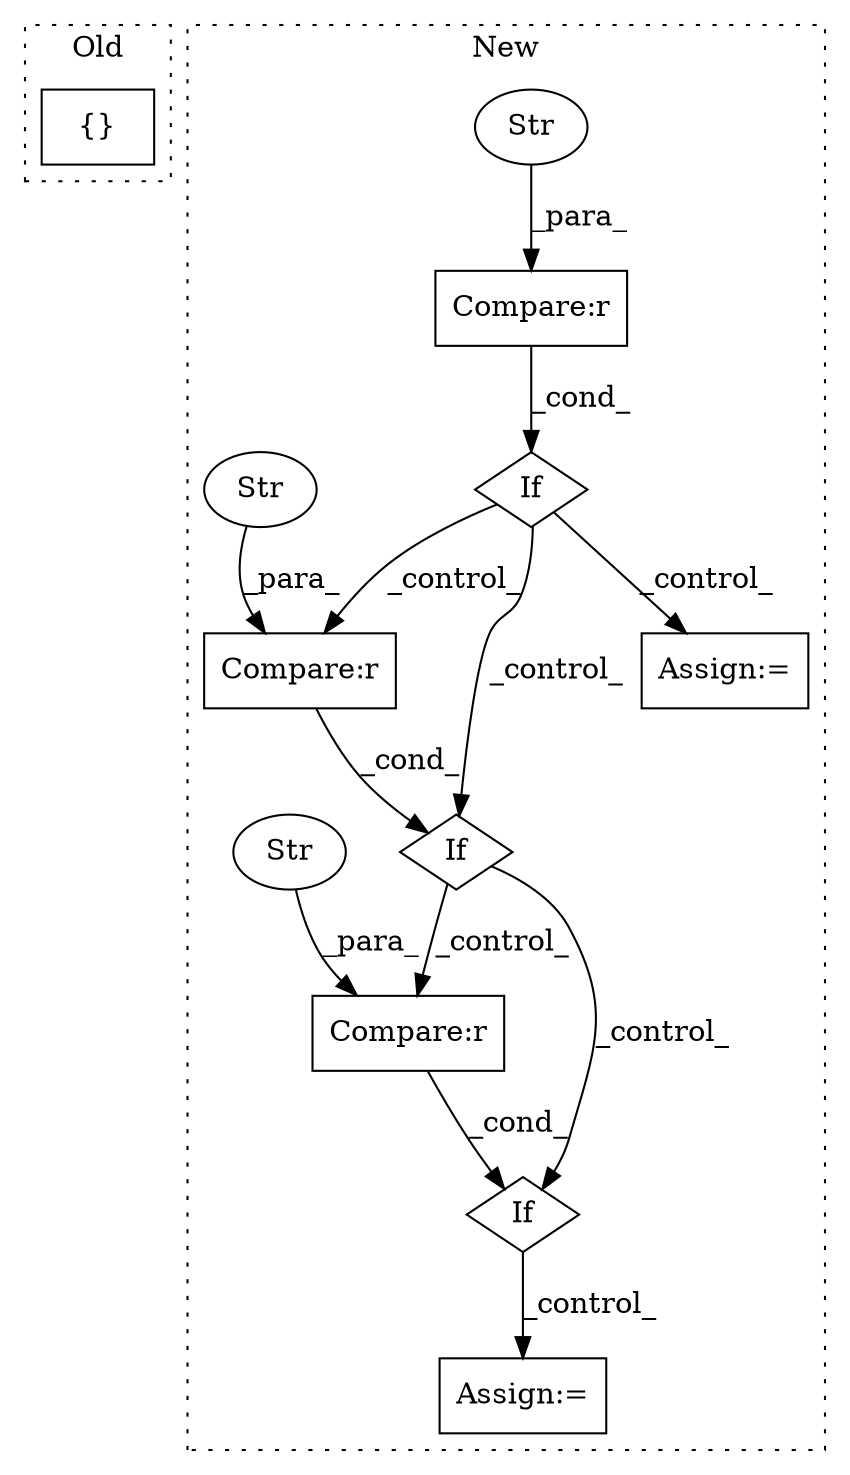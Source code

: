 digraph G {
subgraph cluster0 {
1 [label="{}" a="59" s="878,905" l="1,0" shape="box"];
label = "Old";
style="dotted";
}
subgraph cluster1 {
2 [label="If" a="96" s="1617,1647" l="3,14" shape="diamond"];
3 [label="Assign:=" a="68" s="1944" l="3" shape="box"];
4 [label="Compare:r" a="40" s="1620" l="27" shape="box"];
5 [label="Assign:=" a="68" s="2105" l="3" shape="box"];
6 [label="Str" a="66" s="1620" l="9" shape="ellipse"];
7 [label="If" a="96" s="2052,2078" l="0,14" shape="diamond"];
8 [label="Compare:r" a="40" s="1993" l="27" shape="box"];
9 [label="If" a="96" s="1993,2020" l="0,14" shape="diamond"];
10 [label="Str" a="66" s="1993" l="9" shape="ellipse"];
11 [label="Compare:r" a="40" s="2052" l="26" shape="box"];
12 [label="Str" a="66" s="2052" l="8" shape="ellipse"];
label = "New";
style="dotted";
}
2 -> 3 [label="_control_"];
2 -> 9 [label="_control_"];
2 -> 8 [label="_control_"];
4 -> 2 [label="_cond_"];
6 -> 4 [label="_para_"];
7 -> 5 [label="_control_"];
8 -> 9 [label="_cond_"];
9 -> 7 [label="_control_"];
9 -> 11 [label="_control_"];
10 -> 8 [label="_para_"];
11 -> 7 [label="_cond_"];
12 -> 11 [label="_para_"];
}